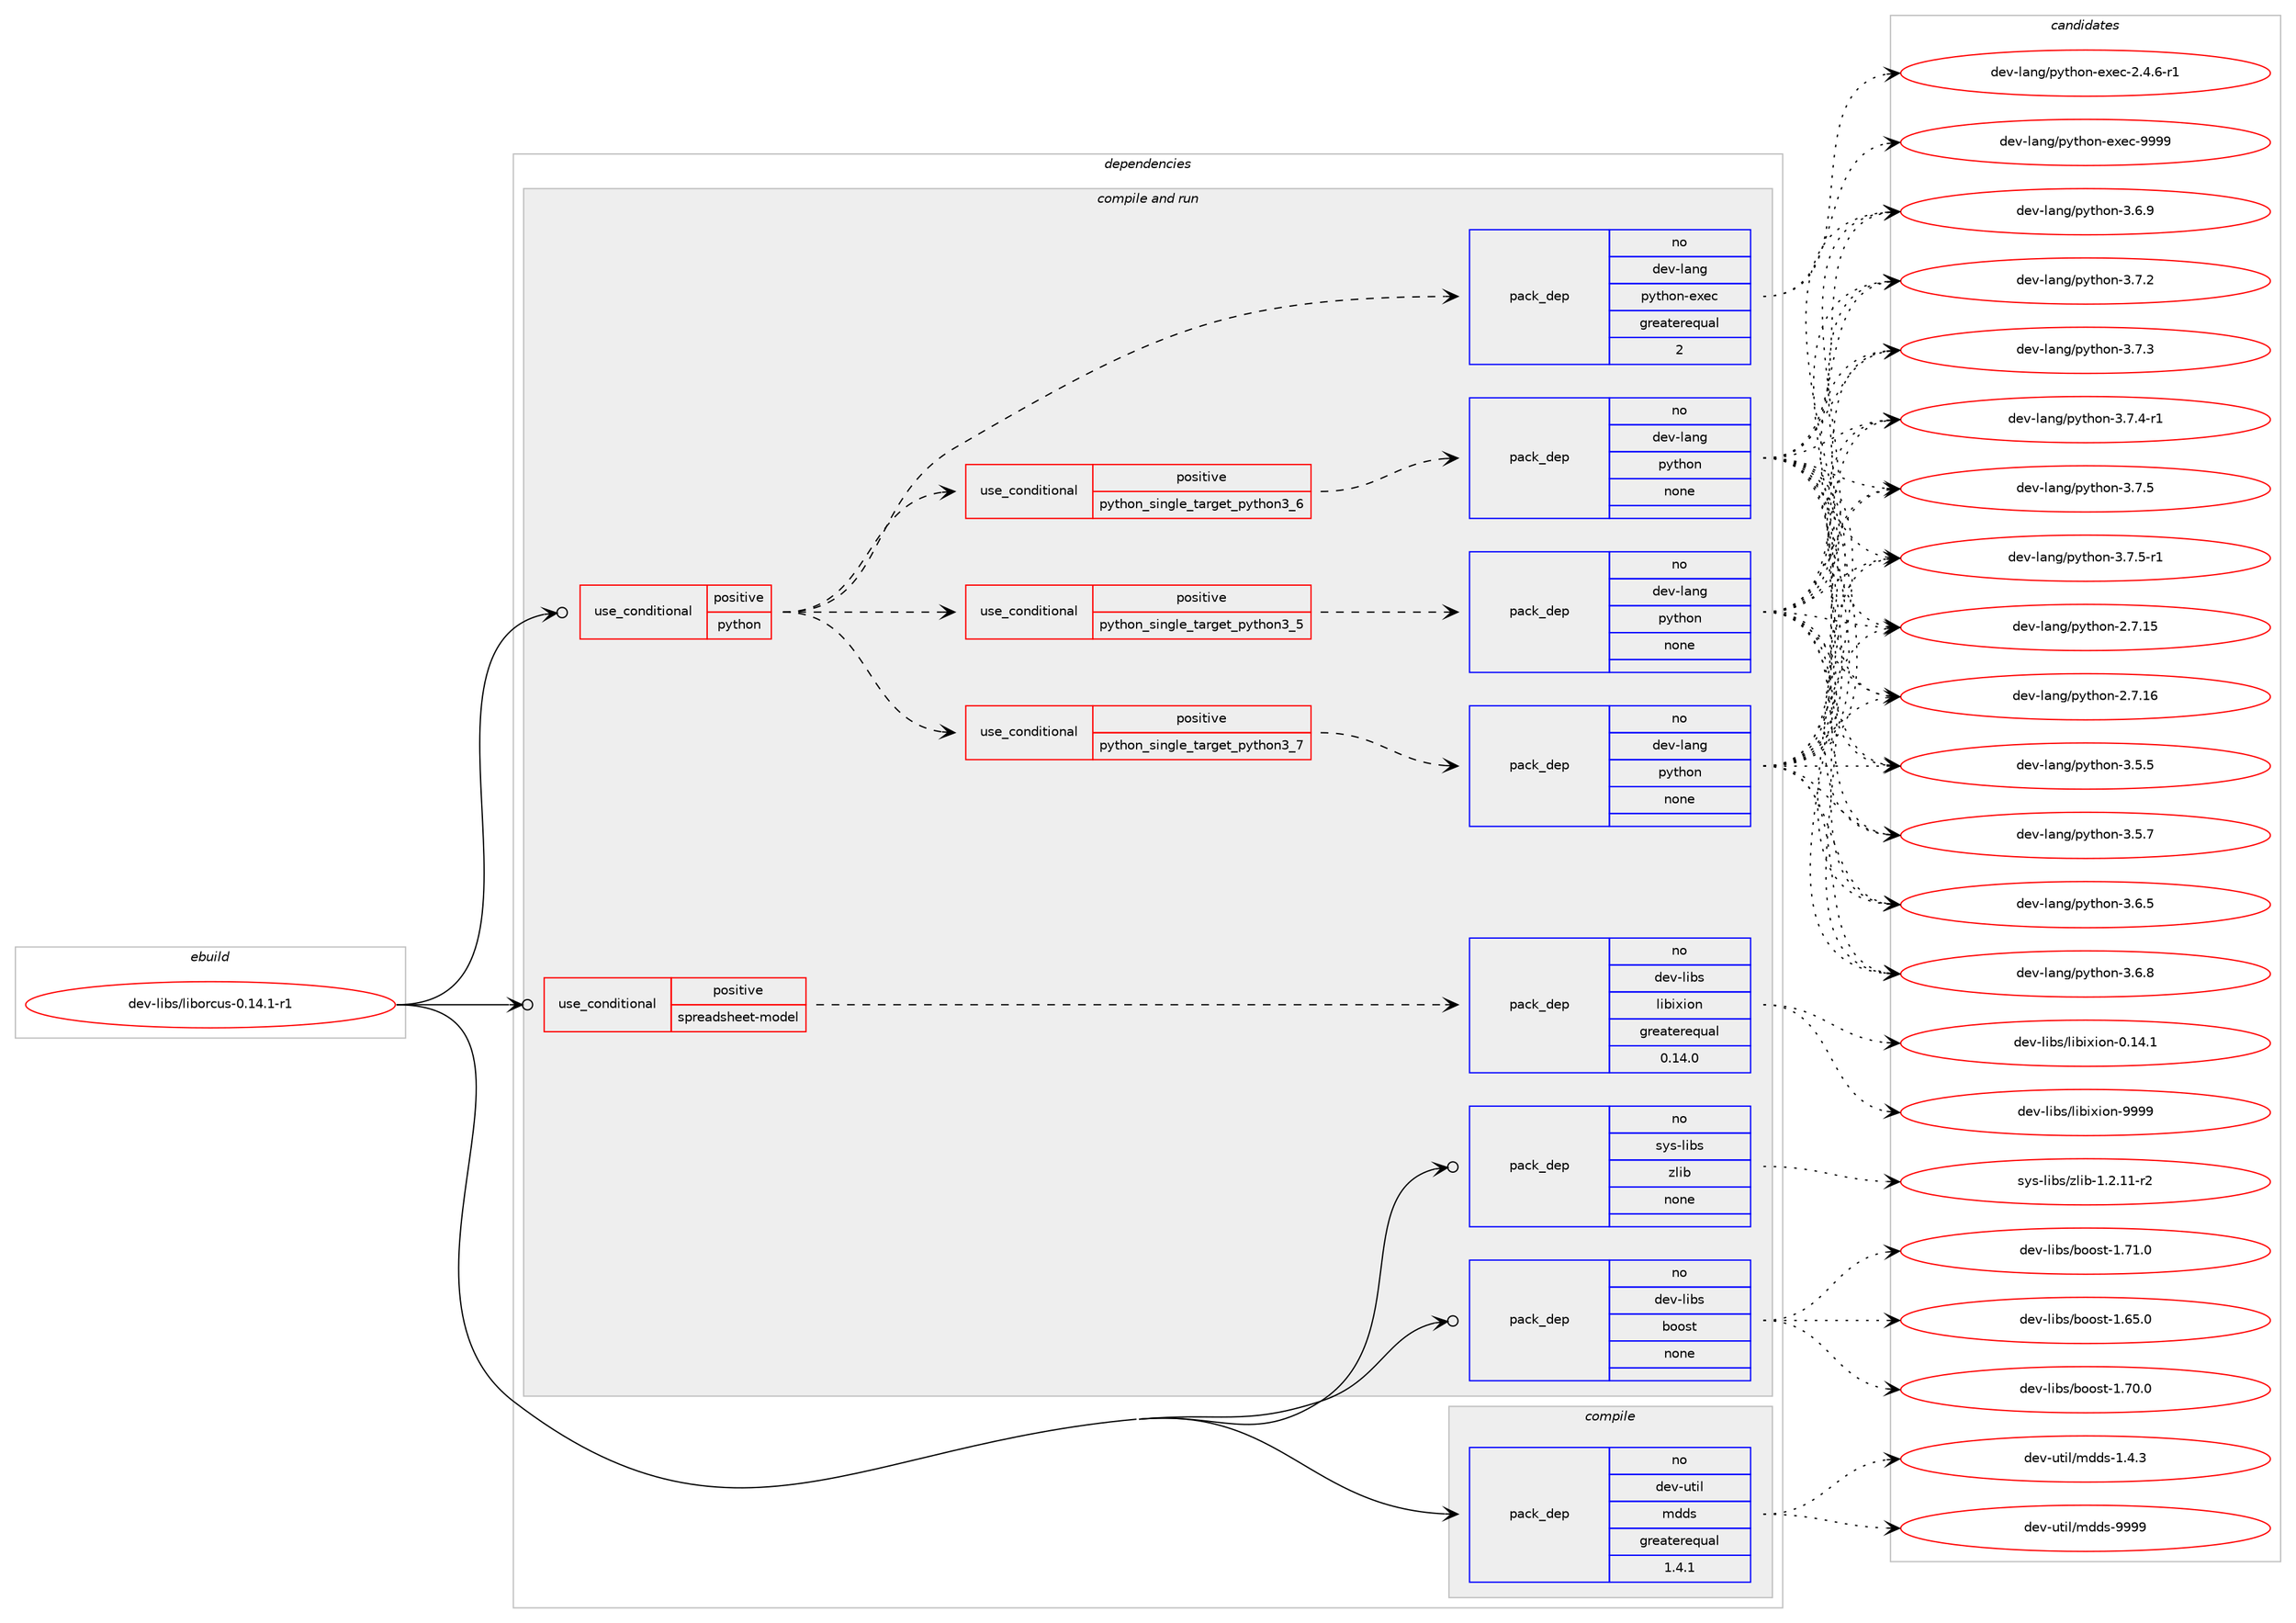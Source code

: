 digraph prolog {

# *************
# Graph options
# *************

newrank=true;
concentrate=true;
compound=true;
graph [rankdir=LR,fontname=Helvetica,fontsize=10,ranksep=1.5];#, ranksep=2.5, nodesep=0.2];
edge  [arrowhead=vee];
node  [fontname=Helvetica,fontsize=10];

# **********
# The ebuild
# **********

subgraph cluster_leftcol {
color=gray;
rank=same;
label=<<i>ebuild</i>>;
id [label="dev-libs/liborcus-0.14.1-r1", color=red, width=4, href="../dev-libs/liborcus-0.14.1-r1.svg"];
}

# ****************
# The dependencies
# ****************

subgraph cluster_midcol {
color=gray;
label=<<i>dependencies</i>>;
subgraph cluster_compile {
fillcolor="#eeeeee";
style=filled;
label=<<i>compile</i>>;
subgraph pack422982 {
dependency566356 [label=<<TABLE BORDER="0" CELLBORDER="1" CELLSPACING="0" CELLPADDING="4" WIDTH="220"><TR><TD ROWSPAN="6" CELLPADDING="30">pack_dep</TD></TR><TR><TD WIDTH="110">no</TD></TR><TR><TD>dev-util</TD></TR><TR><TD>mdds</TD></TR><TR><TD>greaterequal</TD></TR><TR><TD>1.4.1</TD></TR></TABLE>>, shape=none, color=blue];
}
id:e -> dependency566356:w [weight=20,style="solid",arrowhead="vee"];
}
subgraph cluster_compileandrun {
fillcolor="#eeeeee";
style=filled;
label=<<i>compile and run</i>>;
subgraph cond131877 {
dependency566357 [label=<<TABLE BORDER="0" CELLBORDER="1" CELLSPACING="0" CELLPADDING="4"><TR><TD ROWSPAN="3" CELLPADDING="10">use_conditional</TD></TR><TR><TD>positive</TD></TR><TR><TD>python</TD></TR></TABLE>>, shape=none, color=red];
subgraph cond131878 {
dependency566358 [label=<<TABLE BORDER="0" CELLBORDER="1" CELLSPACING="0" CELLPADDING="4"><TR><TD ROWSPAN="3" CELLPADDING="10">use_conditional</TD></TR><TR><TD>positive</TD></TR><TR><TD>python_single_target_python3_5</TD></TR></TABLE>>, shape=none, color=red];
subgraph pack422983 {
dependency566359 [label=<<TABLE BORDER="0" CELLBORDER="1" CELLSPACING="0" CELLPADDING="4" WIDTH="220"><TR><TD ROWSPAN="6" CELLPADDING="30">pack_dep</TD></TR><TR><TD WIDTH="110">no</TD></TR><TR><TD>dev-lang</TD></TR><TR><TD>python</TD></TR><TR><TD>none</TD></TR><TR><TD></TD></TR></TABLE>>, shape=none, color=blue];
}
dependency566358:e -> dependency566359:w [weight=20,style="dashed",arrowhead="vee"];
}
dependency566357:e -> dependency566358:w [weight=20,style="dashed",arrowhead="vee"];
subgraph cond131879 {
dependency566360 [label=<<TABLE BORDER="0" CELLBORDER="1" CELLSPACING="0" CELLPADDING="4"><TR><TD ROWSPAN="3" CELLPADDING="10">use_conditional</TD></TR><TR><TD>positive</TD></TR><TR><TD>python_single_target_python3_6</TD></TR></TABLE>>, shape=none, color=red];
subgraph pack422984 {
dependency566361 [label=<<TABLE BORDER="0" CELLBORDER="1" CELLSPACING="0" CELLPADDING="4" WIDTH="220"><TR><TD ROWSPAN="6" CELLPADDING="30">pack_dep</TD></TR><TR><TD WIDTH="110">no</TD></TR><TR><TD>dev-lang</TD></TR><TR><TD>python</TD></TR><TR><TD>none</TD></TR><TR><TD></TD></TR></TABLE>>, shape=none, color=blue];
}
dependency566360:e -> dependency566361:w [weight=20,style="dashed",arrowhead="vee"];
}
dependency566357:e -> dependency566360:w [weight=20,style="dashed",arrowhead="vee"];
subgraph cond131880 {
dependency566362 [label=<<TABLE BORDER="0" CELLBORDER="1" CELLSPACING="0" CELLPADDING="4"><TR><TD ROWSPAN="3" CELLPADDING="10">use_conditional</TD></TR><TR><TD>positive</TD></TR><TR><TD>python_single_target_python3_7</TD></TR></TABLE>>, shape=none, color=red];
subgraph pack422985 {
dependency566363 [label=<<TABLE BORDER="0" CELLBORDER="1" CELLSPACING="0" CELLPADDING="4" WIDTH="220"><TR><TD ROWSPAN="6" CELLPADDING="30">pack_dep</TD></TR><TR><TD WIDTH="110">no</TD></TR><TR><TD>dev-lang</TD></TR><TR><TD>python</TD></TR><TR><TD>none</TD></TR><TR><TD></TD></TR></TABLE>>, shape=none, color=blue];
}
dependency566362:e -> dependency566363:w [weight=20,style="dashed",arrowhead="vee"];
}
dependency566357:e -> dependency566362:w [weight=20,style="dashed",arrowhead="vee"];
subgraph pack422986 {
dependency566364 [label=<<TABLE BORDER="0" CELLBORDER="1" CELLSPACING="0" CELLPADDING="4" WIDTH="220"><TR><TD ROWSPAN="6" CELLPADDING="30">pack_dep</TD></TR><TR><TD WIDTH="110">no</TD></TR><TR><TD>dev-lang</TD></TR><TR><TD>python-exec</TD></TR><TR><TD>greaterequal</TD></TR><TR><TD>2</TD></TR></TABLE>>, shape=none, color=blue];
}
dependency566357:e -> dependency566364:w [weight=20,style="dashed",arrowhead="vee"];
}
id:e -> dependency566357:w [weight=20,style="solid",arrowhead="odotvee"];
subgraph cond131881 {
dependency566365 [label=<<TABLE BORDER="0" CELLBORDER="1" CELLSPACING="0" CELLPADDING="4"><TR><TD ROWSPAN="3" CELLPADDING="10">use_conditional</TD></TR><TR><TD>positive</TD></TR><TR><TD>spreadsheet-model</TD></TR></TABLE>>, shape=none, color=red];
subgraph pack422987 {
dependency566366 [label=<<TABLE BORDER="0" CELLBORDER="1" CELLSPACING="0" CELLPADDING="4" WIDTH="220"><TR><TD ROWSPAN="6" CELLPADDING="30">pack_dep</TD></TR><TR><TD WIDTH="110">no</TD></TR><TR><TD>dev-libs</TD></TR><TR><TD>libixion</TD></TR><TR><TD>greaterequal</TD></TR><TR><TD>0.14.0</TD></TR></TABLE>>, shape=none, color=blue];
}
dependency566365:e -> dependency566366:w [weight=20,style="dashed",arrowhead="vee"];
}
id:e -> dependency566365:w [weight=20,style="solid",arrowhead="odotvee"];
subgraph pack422988 {
dependency566367 [label=<<TABLE BORDER="0" CELLBORDER="1" CELLSPACING="0" CELLPADDING="4" WIDTH="220"><TR><TD ROWSPAN="6" CELLPADDING="30">pack_dep</TD></TR><TR><TD WIDTH="110">no</TD></TR><TR><TD>dev-libs</TD></TR><TR><TD>boost</TD></TR><TR><TD>none</TD></TR><TR><TD></TD></TR></TABLE>>, shape=none, color=blue];
}
id:e -> dependency566367:w [weight=20,style="solid",arrowhead="odotvee"];
subgraph pack422989 {
dependency566368 [label=<<TABLE BORDER="0" CELLBORDER="1" CELLSPACING="0" CELLPADDING="4" WIDTH="220"><TR><TD ROWSPAN="6" CELLPADDING="30">pack_dep</TD></TR><TR><TD WIDTH="110">no</TD></TR><TR><TD>sys-libs</TD></TR><TR><TD>zlib</TD></TR><TR><TD>none</TD></TR><TR><TD></TD></TR></TABLE>>, shape=none, color=blue];
}
id:e -> dependency566368:w [weight=20,style="solid",arrowhead="odotvee"];
}
subgraph cluster_run {
fillcolor="#eeeeee";
style=filled;
label=<<i>run</i>>;
}
}

# **************
# The candidates
# **************

subgraph cluster_choices {
rank=same;
color=gray;
label=<<i>candidates</i>>;

subgraph choice422982 {
color=black;
nodesep=1;
choice1001011184511711610510847109100100115454946524651 [label="dev-util/mdds-1.4.3", color=red, width=4,href="../dev-util/mdds-1.4.3.svg"];
choice10010111845117116105108471091001001154557575757 [label="dev-util/mdds-9999", color=red, width=4,href="../dev-util/mdds-9999.svg"];
dependency566356:e -> choice1001011184511711610510847109100100115454946524651:w [style=dotted,weight="100"];
dependency566356:e -> choice10010111845117116105108471091001001154557575757:w [style=dotted,weight="100"];
}
subgraph choice422983 {
color=black;
nodesep=1;
choice10010111845108971101034711212111610411111045504655464953 [label="dev-lang/python-2.7.15", color=red, width=4,href="../dev-lang/python-2.7.15.svg"];
choice10010111845108971101034711212111610411111045504655464954 [label="dev-lang/python-2.7.16", color=red, width=4,href="../dev-lang/python-2.7.16.svg"];
choice100101118451089711010347112121116104111110455146534653 [label="dev-lang/python-3.5.5", color=red, width=4,href="../dev-lang/python-3.5.5.svg"];
choice100101118451089711010347112121116104111110455146534655 [label="dev-lang/python-3.5.7", color=red, width=4,href="../dev-lang/python-3.5.7.svg"];
choice100101118451089711010347112121116104111110455146544653 [label="dev-lang/python-3.6.5", color=red, width=4,href="../dev-lang/python-3.6.5.svg"];
choice100101118451089711010347112121116104111110455146544656 [label="dev-lang/python-3.6.8", color=red, width=4,href="../dev-lang/python-3.6.8.svg"];
choice100101118451089711010347112121116104111110455146544657 [label="dev-lang/python-3.6.9", color=red, width=4,href="../dev-lang/python-3.6.9.svg"];
choice100101118451089711010347112121116104111110455146554650 [label="dev-lang/python-3.7.2", color=red, width=4,href="../dev-lang/python-3.7.2.svg"];
choice100101118451089711010347112121116104111110455146554651 [label="dev-lang/python-3.7.3", color=red, width=4,href="../dev-lang/python-3.7.3.svg"];
choice1001011184510897110103471121211161041111104551465546524511449 [label="dev-lang/python-3.7.4-r1", color=red, width=4,href="../dev-lang/python-3.7.4-r1.svg"];
choice100101118451089711010347112121116104111110455146554653 [label="dev-lang/python-3.7.5", color=red, width=4,href="../dev-lang/python-3.7.5.svg"];
choice1001011184510897110103471121211161041111104551465546534511449 [label="dev-lang/python-3.7.5-r1", color=red, width=4,href="../dev-lang/python-3.7.5-r1.svg"];
dependency566359:e -> choice10010111845108971101034711212111610411111045504655464953:w [style=dotted,weight="100"];
dependency566359:e -> choice10010111845108971101034711212111610411111045504655464954:w [style=dotted,weight="100"];
dependency566359:e -> choice100101118451089711010347112121116104111110455146534653:w [style=dotted,weight="100"];
dependency566359:e -> choice100101118451089711010347112121116104111110455146534655:w [style=dotted,weight="100"];
dependency566359:e -> choice100101118451089711010347112121116104111110455146544653:w [style=dotted,weight="100"];
dependency566359:e -> choice100101118451089711010347112121116104111110455146544656:w [style=dotted,weight="100"];
dependency566359:e -> choice100101118451089711010347112121116104111110455146544657:w [style=dotted,weight="100"];
dependency566359:e -> choice100101118451089711010347112121116104111110455146554650:w [style=dotted,weight="100"];
dependency566359:e -> choice100101118451089711010347112121116104111110455146554651:w [style=dotted,weight="100"];
dependency566359:e -> choice1001011184510897110103471121211161041111104551465546524511449:w [style=dotted,weight="100"];
dependency566359:e -> choice100101118451089711010347112121116104111110455146554653:w [style=dotted,weight="100"];
dependency566359:e -> choice1001011184510897110103471121211161041111104551465546534511449:w [style=dotted,weight="100"];
}
subgraph choice422984 {
color=black;
nodesep=1;
choice10010111845108971101034711212111610411111045504655464953 [label="dev-lang/python-2.7.15", color=red, width=4,href="../dev-lang/python-2.7.15.svg"];
choice10010111845108971101034711212111610411111045504655464954 [label="dev-lang/python-2.7.16", color=red, width=4,href="../dev-lang/python-2.7.16.svg"];
choice100101118451089711010347112121116104111110455146534653 [label="dev-lang/python-3.5.5", color=red, width=4,href="../dev-lang/python-3.5.5.svg"];
choice100101118451089711010347112121116104111110455146534655 [label="dev-lang/python-3.5.7", color=red, width=4,href="../dev-lang/python-3.5.7.svg"];
choice100101118451089711010347112121116104111110455146544653 [label="dev-lang/python-3.6.5", color=red, width=4,href="../dev-lang/python-3.6.5.svg"];
choice100101118451089711010347112121116104111110455146544656 [label="dev-lang/python-3.6.8", color=red, width=4,href="../dev-lang/python-3.6.8.svg"];
choice100101118451089711010347112121116104111110455146544657 [label="dev-lang/python-3.6.9", color=red, width=4,href="../dev-lang/python-3.6.9.svg"];
choice100101118451089711010347112121116104111110455146554650 [label="dev-lang/python-3.7.2", color=red, width=4,href="../dev-lang/python-3.7.2.svg"];
choice100101118451089711010347112121116104111110455146554651 [label="dev-lang/python-3.7.3", color=red, width=4,href="../dev-lang/python-3.7.3.svg"];
choice1001011184510897110103471121211161041111104551465546524511449 [label="dev-lang/python-3.7.4-r1", color=red, width=4,href="../dev-lang/python-3.7.4-r1.svg"];
choice100101118451089711010347112121116104111110455146554653 [label="dev-lang/python-3.7.5", color=red, width=4,href="../dev-lang/python-3.7.5.svg"];
choice1001011184510897110103471121211161041111104551465546534511449 [label="dev-lang/python-3.7.5-r1", color=red, width=4,href="../dev-lang/python-3.7.5-r1.svg"];
dependency566361:e -> choice10010111845108971101034711212111610411111045504655464953:w [style=dotted,weight="100"];
dependency566361:e -> choice10010111845108971101034711212111610411111045504655464954:w [style=dotted,weight="100"];
dependency566361:e -> choice100101118451089711010347112121116104111110455146534653:w [style=dotted,weight="100"];
dependency566361:e -> choice100101118451089711010347112121116104111110455146534655:w [style=dotted,weight="100"];
dependency566361:e -> choice100101118451089711010347112121116104111110455146544653:w [style=dotted,weight="100"];
dependency566361:e -> choice100101118451089711010347112121116104111110455146544656:w [style=dotted,weight="100"];
dependency566361:e -> choice100101118451089711010347112121116104111110455146544657:w [style=dotted,weight="100"];
dependency566361:e -> choice100101118451089711010347112121116104111110455146554650:w [style=dotted,weight="100"];
dependency566361:e -> choice100101118451089711010347112121116104111110455146554651:w [style=dotted,weight="100"];
dependency566361:e -> choice1001011184510897110103471121211161041111104551465546524511449:w [style=dotted,weight="100"];
dependency566361:e -> choice100101118451089711010347112121116104111110455146554653:w [style=dotted,weight="100"];
dependency566361:e -> choice1001011184510897110103471121211161041111104551465546534511449:w [style=dotted,weight="100"];
}
subgraph choice422985 {
color=black;
nodesep=1;
choice10010111845108971101034711212111610411111045504655464953 [label="dev-lang/python-2.7.15", color=red, width=4,href="../dev-lang/python-2.7.15.svg"];
choice10010111845108971101034711212111610411111045504655464954 [label="dev-lang/python-2.7.16", color=red, width=4,href="../dev-lang/python-2.7.16.svg"];
choice100101118451089711010347112121116104111110455146534653 [label="dev-lang/python-3.5.5", color=red, width=4,href="../dev-lang/python-3.5.5.svg"];
choice100101118451089711010347112121116104111110455146534655 [label="dev-lang/python-3.5.7", color=red, width=4,href="../dev-lang/python-3.5.7.svg"];
choice100101118451089711010347112121116104111110455146544653 [label="dev-lang/python-3.6.5", color=red, width=4,href="../dev-lang/python-3.6.5.svg"];
choice100101118451089711010347112121116104111110455146544656 [label="dev-lang/python-3.6.8", color=red, width=4,href="../dev-lang/python-3.6.8.svg"];
choice100101118451089711010347112121116104111110455146544657 [label="dev-lang/python-3.6.9", color=red, width=4,href="../dev-lang/python-3.6.9.svg"];
choice100101118451089711010347112121116104111110455146554650 [label="dev-lang/python-3.7.2", color=red, width=4,href="../dev-lang/python-3.7.2.svg"];
choice100101118451089711010347112121116104111110455146554651 [label="dev-lang/python-3.7.3", color=red, width=4,href="../dev-lang/python-3.7.3.svg"];
choice1001011184510897110103471121211161041111104551465546524511449 [label="dev-lang/python-3.7.4-r1", color=red, width=4,href="../dev-lang/python-3.7.4-r1.svg"];
choice100101118451089711010347112121116104111110455146554653 [label="dev-lang/python-3.7.5", color=red, width=4,href="../dev-lang/python-3.7.5.svg"];
choice1001011184510897110103471121211161041111104551465546534511449 [label="dev-lang/python-3.7.5-r1", color=red, width=4,href="../dev-lang/python-3.7.5-r1.svg"];
dependency566363:e -> choice10010111845108971101034711212111610411111045504655464953:w [style=dotted,weight="100"];
dependency566363:e -> choice10010111845108971101034711212111610411111045504655464954:w [style=dotted,weight="100"];
dependency566363:e -> choice100101118451089711010347112121116104111110455146534653:w [style=dotted,weight="100"];
dependency566363:e -> choice100101118451089711010347112121116104111110455146534655:w [style=dotted,weight="100"];
dependency566363:e -> choice100101118451089711010347112121116104111110455146544653:w [style=dotted,weight="100"];
dependency566363:e -> choice100101118451089711010347112121116104111110455146544656:w [style=dotted,weight="100"];
dependency566363:e -> choice100101118451089711010347112121116104111110455146544657:w [style=dotted,weight="100"];
dependency566363:e -> choice100101118451089711010347112121116104111110455146554650:w [style=dotted,weight="100"];
dependency566363:e -> choice100101118451089711010347112121116104111110455146554651:w [style=dotted,weight="100"];
dependency566363:e -> choice1001011184510897110103471121211161041111104551465546524511449:w [style=dotted,weight="100"];
dependency566363:e -> choice100101118451089711010347112121116104111110455146554653:w [style=dotted,weight="100"];
dependency566363:e -> choice1001011184510897110103471121211161041111104551465546534511449:w [style=dotted,weight="100"];
}
subgraph choice422986 {
color=black;
nodesep=1;
choice10010111845108971101034711212111610411111045101120101994550465246544511449 [label="dev-lang/python-exec-2.4.6-r1", color=red, width=4,href="../dev-lang/python-exec-2.4.6-r1.svg"];
choice10010111845108971101034711212111610411111045101120101994557575757 [label="dev-lang/python-exec-9999", color=red, width=4,href="../dev-lang/python-exec-9999.svg"];
dependency566364:e -> choice10010111845108971101034711212111610411111045101120101994550465246544511449:w [style=dotted,weight="100"];
dependency566364:e -> choice10010111845108971101034711212111610411111045101120101994557575757:w [style=dotted,weight="100"];
}
subgraph choice422987 {
color=black;
nodesep=1;
choice1001011184510810598115471081059810512010511111045484649524649 [label="dev-libs/libixion-0.14.1", color=red, width=4,href="../dev-libs/libixion-0.14.1.svg"];
choice100101118451081059811547108105981051201051111104557575757 [label="dev-libs/libixion-9999", color=red, width=4,href="../dev-libs/libixion-9999.svg"];
dependency566366:e -> choice1001011184510810598115471081059810512010511111045484649524649:w [style=dotted,weight="100"];
dependency566366:e -> choice100101118451081059811547108105981051201051111104557575757:w [style=dotted,weight="100"];
}
subgraph choice422988 {
color=black;
nodesep=1;
choice1001011184510810598115479811111111511645494654534648 [label="dev-libs/boost-1.65.0", color=red, width=4,href="../dev-libs/boost-1.65.0.svg"];
choice1001011184510810598115479811111111511645494655484648 [label="dev-libs/boost-1.70.0", color=red, width=4,href="../dev-libs/boost-1.70.0.svg"];
choice1001011184510810598115479811111111511645494655494648 [label="dev-libs/boost-1.71.0", color=red, width=4,href="../dev-libs/boost-1.71.0.svg"];
dependency566367:e -> choice1001011184510810598115479811111111511645494654534648:w [style=dotted,weight="100"];
dependency566367:e -> choice1001011184510810598115479811111111511645494655484648:w [style=dotted,weight="100"];
dependency566367:e -> choice1001011184510810598115479811111111511645494655494648:w [style=dotted,weight="100"];
}
subgraph choice422989 {
color=black;
nodesep=1;
choice11512111545108105981154712210810598454946504649494511450 [label="sys-libs/zlib-1.2.11-r2", color=red, width=4,href="../sys-libs/zlib-1.2.11-r2.svg"];
dependency566368:e -> choice11512111545108105981154712210810598454946504649494511450:w [style=dotted,weight="100"];
}
}

}
